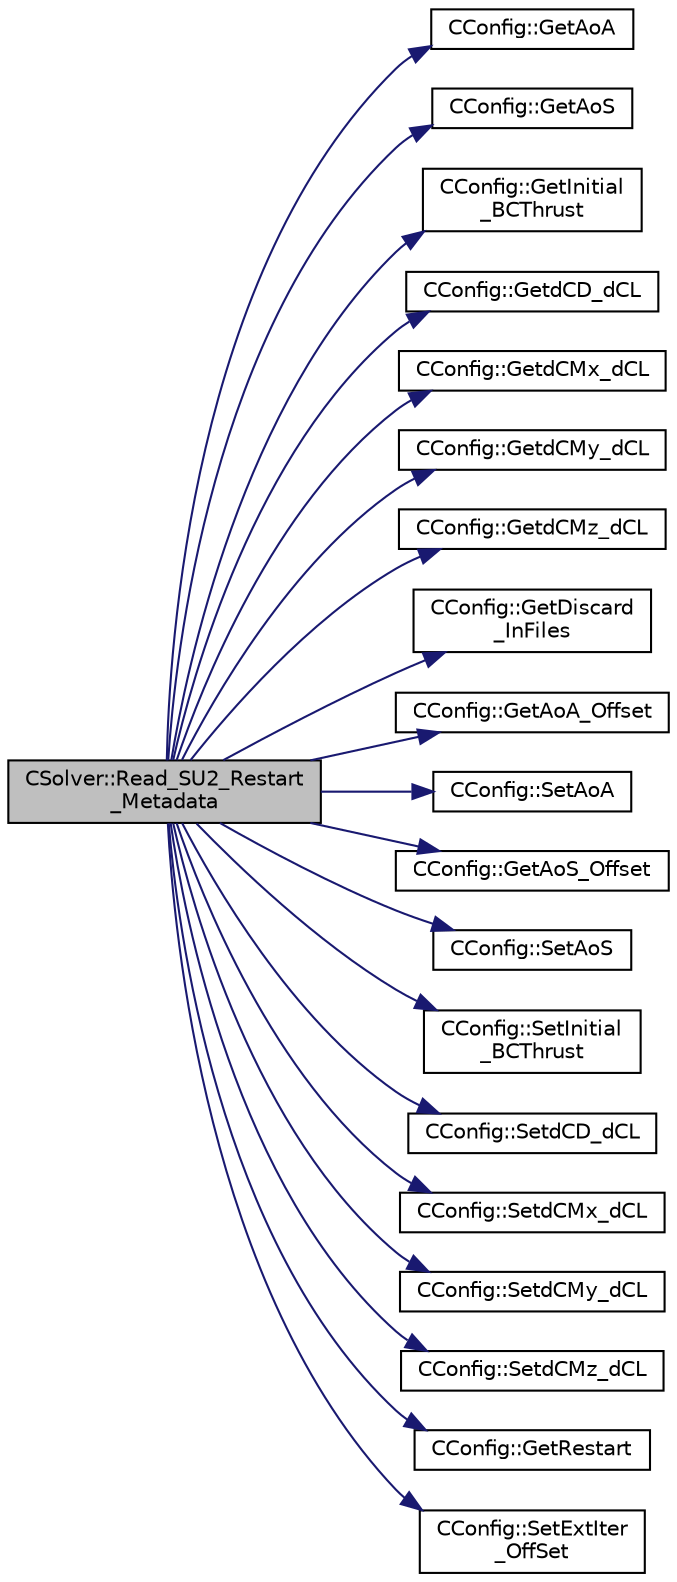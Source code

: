 digraph "CSolver::Read_SU2_Restart_Metadata"
{
  edge [fontname="Helvetica",fontsize="10",labelfontname="Helvetica",labelfontsize="10"];
  node [fontname="Helvetica",fontsize="10",shape=record];
  rankdir="LR";
  Node4096 [label="CSolver::Read_SU2_Restart\l_Metadata",height=0.2,width=0.4,color="black", fillcolor="grey75", style="filled", fontcolor="black"];
  Node4096 -> Node4097 [color="midnightblue",fontsize="10",style="solid",fontname="Helvetica"];
  Node4097 [label="CConfig::GetAoA",height=0.2,width=0.4,color="black", fillcolor="white", style="filled",URL="$class_c_config.html#a6020a5df7025ffb286f9b9f55f3f2773",tooltip="Get the angle of attack of the body. This is the angle between a reference line on a lifting body (of..."];
  Node4096 -> Node4098 [color="midnightblue",fontsize="10",style="solid",fontname="Helvetica"];
  Node4098 [label="CConfig::GetAoS",height=0.2,width=0.4,color="black", fillcolor="white", style="filled",URL="$class_c_config.html#a4305a79a4c74f13160c0dd8daae181ef",tooltip="Get the angle of sideslip of the body. It relates to the rotation of the aircraft centerline from the..."];
  Node4096 -> Node4099 [color="midnightblue",fontsize="10",style="solid",fontname="Helvetica"];
  Node4099 [label="CConfig::GetInitial\l_BCThrust",height=0.2,width=0.4,color="black", fillcolor="white", style="filled",URL="$class_c_config.html#a27bc7ced00494bb28f39d8e7eddcf5bc",tooltip="Get the value of the non-dimensionalized actuator disk turbulence intensity. "];
  Node4096 -> Node4100 [color="midnightblue",fontsize="10",style="solid",fontname="Helvetica"];
  Node4100 [label="CConfig::GetdCD_dCL",height=0.2,width=0.4,color="black", fillcolor="white", style="filled",URL="$class_c_config.html#a2711fd3e48037f5972691787f2a5ea78",tooltip="Value of the weight of the CD, CL, CM optimization. "];
  Node4096 -> Node4101 [color="midnightblue",fontsize="10",style="solid",fontname="Helvetica"];
  Node4101 [label="CConfig::GetdCMx_dCL",height=0.2,width=0.4,color="black", fillcolor="white", style="filled",URL="$class_c_config.html#a543ee47693a711eee6fd8f00671b3802",tooltip="Value of the weight of the CD, CL, CM optimization. "];
  Node4096 -> Node4102 [color="midnightblue",fontsize="10",style="solid",fontname="Helvetica"];
  Node4102 [label="CConfig::GetdCMy_dCL",height=0.2,width=0.4,color="black", fillcolor="white", style="filled",URL="$class_c_config.html#a287242969576bb4c0a303d50e907eb29",tooltip="Value of the weight of the CD, CL, CM optimization. "];
  Node4096 -> Node4103 [color="midnightblue",fontsize="10",style="solid",fontname="Helvetica"];
  Node4103 [label="CConfig::GetdCMz_dCL",height=0.2,width=0.4,color="black", fillcolor="white", style="filled",URL="$class_c_config.html#a6385f8ea2c2b24481683d73573391acb",tooltip="Value of the weight of the CD, CL, CM optimization. "];
  Node4096 -> Node4104 [color="midnightblue",fontsize="10",style="solid",fontname="Helvetica"];
  Node4104 [label="CConfig::GetDiscard\l_InFiles",height=0.2,width=0.4,color="black", fillcolor="white", style="filled",URL="$class_c_config.html#a3a6daabb46caaa1b7fe9b5c35577e67f",tooltip="Get information about whether to use fixed CL mode. "];
  Node4096 -> Node4105 [color="midnightblue",fontsize="10",style="solid",fontname="Helvetica"];
  Node4105 [label="CConfig::GetAoA_Offset",height=0.2,width=0.4,color="black", fillcolor="white", style="filled",URL="$class_c_config.html#a66d1bb839b944f7993c76ed722bbb44c",tooltip="Get the off set angle of attack of the body. The solution and the geometry file are able to modifity ..."];
  Node4096 -> Node4106 [color="midnightblue",fontsize="10",style="solid",fontname="Helvetica"];
  Node4106 [label="CConfig::SetAoA",height=0.2,width=0.4,color="black", fillcolor="white", style="filled",URL="$class_c_config.html#a32f628d1d3d3e2e4888886e4cadf167b",tooltip="Set the angle of attack. "];
  Node4096 -> Node4107 [color="midnightblue",fontsize="10",style="solid",fontname="Helvetica"];
  Node4107 [label="CConfig::GetAoS_Offset",height=0.2,width=0.4,color="black", fillcolor="white", style="filled",URL="$class_c_config.html#a3d911c6e404f8c483a93796c4df7d370",tooltip="Get the off set sideslip angle of the body. The solution and the geometry file are able to modifity t..."];
  Node4096 -> Node4108 [color="midnightblue",fontsize="10",style="solid",fontname="Helvetica"];
  Node4108 [label="CConfig::SetAoS",height=0.2,width=0.4,color="black", fillcolor="white", style="filled",URL="$class_c_config.html#a6abde05bf68493bf81026a7c99aca19a",tooltip="Set the angle of attack. "];
  Node4096 -> Node4109 [color="midnightblue",fontsize="10",style="solid",fontname="Helvetica"];
  Node4109 [label="CConfig::SetInitial\l_BCThrust",height=0.2,width=0.4,color="black", fillcolor="white", style="filled",URL="$class_c_config.html#ae653a702a02dd6b9935e73a6fd5b17ad",tooltip="Get the value of the non-dimensionalized actuator disk turbulence intensity. "];
  Node4096 -> Node4110 [color="midnightblue",fontsize="10",style="solid",fontname="Helvetica"];
  Node4110 [label="CConfig::SetdCD_dCL",height=0.2,width=0.4,color="black", fillcolor="white", style="filled",URL="$class_c_config.html#ae2a0ddd50ec6acbd74f76c7f9f167c66",tooltip="Value of the weight of the CD, CL, CM optimization. "];
  Node4096 -> Node4111 [color="midnightblue",fontsize="10",style="solid",fontname="Helvetica"];
  Node4111 [label="CConfig::SetdCMx_dCL",height=0.2,width=0.4,color="black", fillcolor="white", style="filled",URL="$class_c_config.html#afd39f185663752b3a48f73ff05ce89e2",tooltip="Value of the weight of the CD, CL, CM optimization. "];
  Node4096 -> Node4112 [color="midnightblue",fontsize="10",style="solid",fontname="Helvetica"];
  Node4112 [label="CConfig::SetdCMy_dCL",height=0.2,width=0.4,color="black", fillcolor="white", style="filled",URL="$class_c_config.html#ad7f68b41f4633cff714b1b983d90d8ea",tooltip="Value of the weight of the CD, CL, CM optimization. "];
  Node4096 -> Node4113 [color="midnightblue",fontsize="10",style="solid",fontname="Helvetica"];
  Node4113 [label="CConfig::SetdCMz_dCL",height=0.2,width=0.4,color="black", fillcolor="white", style="filled",URL="$class_c_config.html#a8dd670373454018b59e99a11804d4477",tooltip="Value of the weight of the CD, CL, CM optimization. "];
  Node4096 -> Node4114 [color="midnightblue",fontsize="10",style="solid",fontname="Helvetica"];
  Node4114 [label="CConfig::GetRestart",height=0.2,width=0.4,color="black", fillcolor="white", style="filled",URL="$class_c_config.html#ae2c8a1c09ca98735256b4ed53642ada5",tooltip="Provides the restart information. "];
  Node4096 -> Node4115 [color="midnightblue",fontsize="10",style="solid",fontname="Helvetica"];
  Node4115 [label="CConfig::SetExtIter\l_OffSet",height=0.2,width=0.4,color="black", fillcolor="white", style="filled",URL="$class_c_config.html#a5f234f0e8b953d7142aa64bb37e18c31",tooltip="Set the current external iteration number. "];
}
